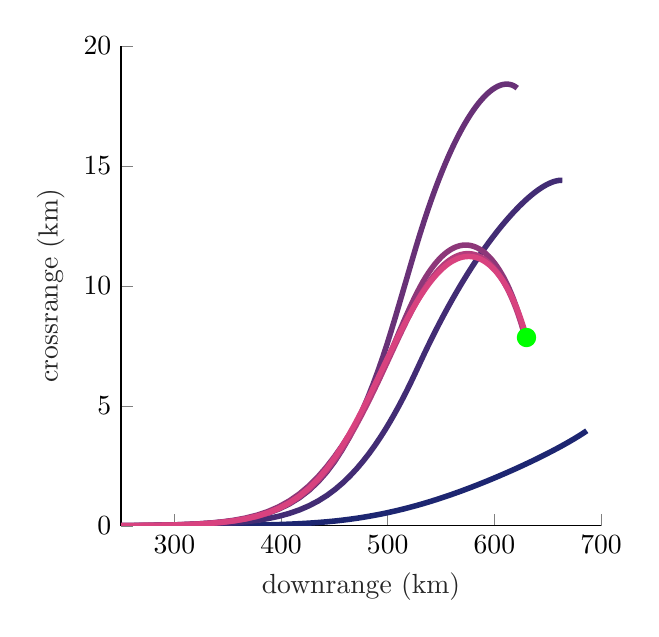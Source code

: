 % This file was created by matlab2tikz.
%
%The latest updates can be retrieved from
%  http://www.mathworks.com/matlabcentral/fileexchange/22022-matlab2tikz-matlab2tikz
%where you can also make suggestions and rate matlab2tikz.
%
\definecolor{mycolor1}{rgb}{0.114,0.149,0.443}%
\definecolor{mycolor2}{rgb}{0.26,0.171,0.454}%
\definecolor{mycolor3}{rgb}{0.407,0.193,0.465}%
\definecolor{mycolor4}{rgb}{0.554,0.215,0.476}%
\definecolor{mycolor5}{rgb}{0.701,0.237,0.488}%
\definecolor{mycolor6}{rgb}{0.847,0.259,0.499}%
%
\begin{tikzpicture}

\begin{axis}[%
width=2.4in,
height=2.4in,
at={(1.011in,0.642in)},
scale only axis,
xmin=250,
xmax=700,
xlabel style={font=\color{white!15!black}},
xlabel={downrange (km)},
ymin=0,
ymax=20,
ylabel style={font=\color{white!15!black}},
ylabel={crossrange (km)},
axis background/.style={fill=white},
axis x line*=bottom,
axis y line*=left
]
\addplot [color=mycolor1, line width=2.0pt, forget plot]
  table[row sep=crcr]{%
0	-0\\
10.876	7.157e-05\\
21.773	7.157e-05\\
32.689	0\\
43.625	7.157e-05\\
54.58	0\\
65.556	0\\
76.55	8.765e-05\\
87.564	7.157e-05\\
98.597	0\\
109.649	0\\
120.719	0\\
131.809	0\\
142.917	0\\
154.043	0\\
165.187	0\\
176.349	5.061e-05\\
187.529	7.157e-05\\
198.725	0.0\\
209.937	0.0\\
221.166	0.0\\
232.408	0.0\\
243.664	0.001\\
254.93	0.001\\
266.204	0.001\\
277.483	0.002\\
288.761	0.002\\
300.031	0.003\\
311.284	0.004\\
322.507	0.006\\
333.682	0.009\\
344.789	0.012\\
355.798	0.016\\
366.676	0.022\\
377.38	0.03\\
387.862	0.04\\
398.07	0.053\\
407.947	0.069\\
417.443	0.089\\
426.514	0.112\\
435.125	0.139\\
443.258	0.169\\
450.91	0.202\\
458.099	0.238\\
464.855	0.276\\
471.211	0.316\\
477.202	0.357\\
482.858	0.4\\
488.21	0.443\\
493.283	0.486\\
498.105	0.53\\
502.697	0.575\\
507.079	0.619\\
511.27	0.663\\
515.288	0.707\\
519.145	0.751\\
522.856	0.795\\
526.433	0.838\\
529.886	0.881\\
533.224	0.924\\
536.456	0.967\\
539.59	1.009\\
542.632	1.051\\
545.589	1.093\\
548.466	1.134\\
551.269	1.175\\
554.001	1.215\\
556.668	1.256\\
559.272	1.296\\
561.818	1.335\\
564.31	1.375\\
566.749	1.414\\
569.139	1.452\\
571.483	1.491\\
573.782	1.529\\
576.04	1.567\\
578.258	1.604\\
580.439	1.642\\
582.583	1.679\\
584.693	1.716\\
586.77	1.752\\
588.816	1.788\\
590.831	1.825\\
592.818	1.86\\
594.776	1.896\\
596.707	1.932\\
598.612	1.967\\
600.491	2.002\\
602.346	2.037\\
604.178	2.071\\
605.985	2.106\\
607.771	2.14\\
609.534	2.174\\
611.275	2.207\\
612.996	2.241\\
614.695	2.274\\
616.375	2.308\\
618.034	2.341\\
619.674	2.373\\
621.294	2.406\\
622.896	2.438\\
624.478	2.471\\
626.042	2.503\\
627.587	2.535\\
629.115	2.566\\
630.624	2.598\\
632.115	2.629\\
633.588	2.66\\
635.044	2.691\\
636.483	2.722\\
637.904	2.752\\
639.308	2.783\\
640.695	2.813\\
642.065	2.843\\
643.419	2.873\\
644.756	2.902\\
646.077	2.932\\
647.381	2.961\\
648.67	2.99\\
649.942	3.019\\
651.199	3.048\\
652.439	3.076\\
653.664	3.104\\
654.873	3.132\\
656.066	3.16\\
657.244	3.188\\
658.405	3.215\\
659.552	3.243\\
660.682	3.27\\
661.797	3.297\\
662.896	3.323\\
663.979	3.35\\
665.047	3.376\\
666.099	3.402\\
667.135	3.428\\
668.155	3.454\\
669.16	3.479\\
670.149	3.504\\
671.122	3.529\\
672.08	3.554\\
673.022	3.579\\
673.948	3.603\\
674.858	3.627\\
675.752	3.651\\
676.631	3.675\\
677.493	3.698\\
678.34	3.721\\
679.171	3.744\\
679.987	3.767\\
680.786	3.789\\
681.57	3.811\\
682.339	3.833\\
683.091	3.855\\
683.828	3.876\\
684.55	3.898\\
685.255	3.918\\
685.946	3.939\\
686.621	3.96\\
};
\addplot [color=mycolor2, line width=2.0pt, forget plot]
  table[row sep=crcr]{%
0	-0\\
10.876	0\\
21.773	8.765e-05\\
32.689	0\\
43.625	8.765e-05\\
54.58	0\\
65.556	0\\
76.55	0.0\\
87.564	7.157e-05\\
98.597	5.061e-05\\
109.649	7.157e-05\\
120.719	8.765e-05\\
131.809	7.157e-05\\
142.917	0.0\\
154.043	0.0\\
165.187	0.0\\
176.349	0.0\\
187.529	0.001\\
198.725	0.001\\
209.937	0.001\\
221.165	0.002\\
232.408	0.003\\
243.663	0.004\\
254.93	0.005\\
266.204	0.008\\
277.483	0.011\\
288.761	0.016\\
300.031	0.023\\
311.283	0.032\\
322.505	0.046\\
333.679	0.064\\
344.785	0.089\\
355.792	0.122\\
366.668	0.167\\
377.368	0.226\\
387.844	0.302\\
398.043	0.399\\
407.908	0.519\\
417.387	0.666\\
426.433	0.839\\
435.012	1.04\\
443.103	1.266\\
450.705	1.517\\
457.837	1.787\\
464.531	2.073\\
470.821	2.373\\
476.74	2.683\\
482.319	3.0\\
487.588	3.323\\
492.574	3.65\\
497.303	3.978\\
501.797	4.308\\
506.077	4.639\\
510.162	4.968\\
514.069	5.297\\
517.812	5.624\\
521.406	5.948\\
524.862	6.271\\
528.192	6.587\\
531.405	6.894\\
534.51	7.188\\
537.516	7.467\\
540.43	7.732\\
543.257	7.985\\
546.004	8.226\\
548.675	8.456\\
551.276	8.676\\
553.811	8.887\\
556.282	9.089\\
558.695	9.283\\
561.052	9.469\\
563.356	9.648\\
565.61	9.821\\
567.817	9.987\\
569.978	10.147\\
572.096	10.301\\
574.172	10.45\\
576.209	10.594\\
578.208	10.733\\
580.171	10.868\\
582.099	10.998\\
583.994	11.124\\
585.856	11.246\\
587.687	11.365\\
589.489	11.479\\
591.261	11.59\\
593.005	11.698\\
594.722	11.803\\
596.413	11.904\\
598.079	12.003\\
599.719	12.098\\
601.335	12.191\\
602.928	12.281\\
604.499	12.369\\
606.046	12.454\\
607.572	12.536\\
609.077	12.616\\
610.561	12.694\\
612.024	12.769\\
613.468	12.843\\
614.892	12.914\\
616.297	12.983\\
617.682	13.05\\
619.05	13.115\\
620.398	13.178\\
621.729	13.239\\
623.042	13.299\\
624.338	13.356\\
625.616	13.412\\
626.877	13.466\\
628.121	13.518\\
629.348	13.568\\
630.559	13.617\\
631.753	13.664\\
632.93	13.709\\
634.091	13.753\\
635.237	13.795\\
636.366	13.836\\
637.479	13.875\\
638.576	13.912\\
639.658	13.948\\
640.723	13.983\\
641.773	14.016\\
642.808	14.047\\
643.827	14.077\\
644.83	14.106\\
645.818	14.133\\
646.791	14.159\\
647.748	14.183\\
648.69	14.206\\
649.616	14.227\\
650.527	14.248\\
651.423	14.267\\
652.304	14.284\\
653.169	14.3\\
654.02	14.315\\
654.855	14.329\\
655.675	14.341\\
656.48	14.352\\
657.27	14.362\\
658.045	14.37\\
658.804	14.378\\
659.549	14.384\\
660.279	14.389\\
660.995	14.393\\
661.695	14.395\\
662.381	14.397\\
663.052	14.397\\
663.709	14.396\\
};
\addplot [color=mycolor3, line width=2.0pt, forget plot]
  table[row sep=crcr]{%
0	-0\\
10.876	5.061e-05\\
21.773	0\\
32.689	0\\
43.625	0\\
54.58	0\\
65.556	0\\
76.55	7.157e-05\\
87.564	0\\
98.597	0\\
109.649	0\\
120.719	7.157e-05\\
131.809	7.157e-05\\
142.917	0.0\\
154.043	0.0\\
165.187	0.0\\
176.349	0.001\\
187.528	0.001\\
198.725	0.001\\
209.937	0.002\\
221.165	0.003\\
232.408	0.004\\
243.663	0.006\\
254.929	0.009\\
266.203	0.014\\
277.482	0.02\\
288.759	0.028\\
300.028	0.04\\
311.28	0.057\\
322.5	0.08\\
333.673	0.111\\
344.775	0.155\\
355.778	0.213\\
366.647	0.292\\
377.338	0.395\\
387.8	0.529\\
397.978	0.7\\
407.813	0.912\\
417.248	1.171\\
426.234	1.478\\
434.732	1.835\\
442.72	2.237\\
450.199	2.681\\
457.196	3.16\\
463.743	3.668\\
469.872	4.197\\
475.614	4.743\\
481.003	5.302\\
486.067	5.87\\
490.834	6.443\\
495.332	7.018\\
499.583	7.594\\
503.61	8.168\\
507.432	8.732\\
511.07	9.279\\
514.538	9.804\\
517.852	10.306\\
521.024	10.788\\
524.066	11.248\\
526.989	11.683\\
529.802	12.092\\
532.514	12.474\\
535.133	12.832\\
537.663	13.168\\
540.112	13.483\\
542.485	13.779\\
544.786	14.058\\
547.02	14.321\\
549.191	14.569\\
551.302	14.803\\
553.356	15.024\\
555.358	15.233\\
557.309	15.43\\
559.211	15.618\\
561.069	15.795\\
562.882	15.963\\
564.654	16.122\\
566.386	16.273\\
568.08	16.416\\
569.737	16.551\\
571.36	16.68\\
572.948	16.802\\
574.505	16.918\\
576.029	17.027\\
577.524	17.131\\
578.989	17.229\\
580.426	17.322\\
581.836	17.41\\
583.219	17.493\\
584.576	17.571\\
585.908	17.645\\
587.216	17.715\\
588.499	17.78\\
589.76	17.842\\
590.998	17.899\\
592.214	17.953\\
593.408	18.004\\
594.581	18.051\\
595.733	18.094\\
596.865	18.134\\
597.977	18.172\\
599.069	18.206\\
600.142	18.237\\
601.196	18.265\\
602.231	18.29\\
603.249	18.313\\
604.248	18.333\\
605.229	18.35\\
606.193	18.365\\
607.139	18.377\\
608.068	18.387\\
608.98	18.395\\
609.876	18.4\\
610.755	18.403\\
611.618	18.404\\
612.464	18.402\\
613.294	18.399\\
614.109	18.394\\
614.908	18.386\\
615.691	18.377\\
616.458	18.366\\
617.211	18.352\\
617.948	18.338\\
618.67	18.321\\
619.377	18.302\\
620.07	18.282\\
620.747	18.26\\
621.41	18.237\\
};
\addplot [color=mycolor4, line width=2.0pt, forget plot]
  table[row sep=crcr]{%
0	-0\\
10.876	0\\
21.773	0\\
32.689	5.061e-05\\
43.625	8.765e-05\\
54.58	0\\
65.556	0\\
76.55	0\\
87.564	0\\
98.597	0\\
109.649	0\\
120.719	0\\
131.809	7.157e-05\\
142.917	7.157e-05\\
154.043	0.0\\
165.187	0.0\\
176.349	0.0\\
187.529	0.001\\
198.725	0.001\\
209.937	0.001\\
221.165	0.002\\
232.408	0.003\\
243.663	0.005\\
254.929	0.008\\
266.204	0.012\\
277.482	0.018\\
288.759	0.026\\
300.028	0.038\\
311.28	0.056\\
322.5	0.081\\
333.672	0.115\\
344.773	0.164\\
355.774	0.231\\
366.64	0.321\\
377.326	0.441\\
387.781	0.596\\
397.948	0.793\\
407.768	1.036\\
417.181	1.327\\
426.139	1.663\\
434.601	2.039\\
442.547	2.446\\
449.985	2.874\\
456.942	3.313\\
463.453	3.759\\
469.551	4.207\\
475.269	4.656\\
480.64	5.104\\
485.694	5.549\\
490.461	5.99\\
494.968	6.426\\
499.237	6.857\\
503.291	7.282\\
507.15	7.692\\
510.832	8.082\\
514.353	8.446\\
517.727	8.787\\
520.966	9.105\\
524.081	9.402\\
527.082	9.674\\
529.979	9.922\\
532.778	10.147\\
535.487	10.349\\
538.112	10.531\\
540.658	10.695\\
543.13	10.842\\
545.532	10.974\\
547.87	11.091\\
550.145	11.196\\
552.363	11.288\\
554.524	11.369\\
556.634	11.439\\
558.693	11.5\\
560.704	11.551\\
562.67	11.594\\
564.592	11.629\\
566.472	11.656\\
568.312	11.677\\
570.113	11.69\\
571.878	11.697\\
573.606	11.698\\
575.3	11.694\\
576.96	11.684\\
578.588	11.669\\
580.185	11.649\\
581.751	11.625\\
583.288	11.596\\
584.796	11.563\\
586.276	11.526\\
587.728	11.486\\
589.154	11.441\\
590.554	11.394\\
591.929	11.342\\
593.279	11.288\\
594.604	11.231\\
595.905	11.17\\
597.183	11.107\\
598.438	11.041\\
599.671	10.973\\
600.881	10.902\\
602.069	10.829\\
603.236	10.753\\
604.382	10.675\\
605.506	10.595\\
606.61	10.513\\
607.694	10.429\\
608.758	10.344\\
609.801	10.256\\
610.825	10.166\\
611.83	10.075\\
612.815	9.983\\
613.781	9.889\\
614.728	9.793\\
615.657	9.696\\
616.567	9.597\\
617.459	9.498\\
618.332	9.397\\
619.188	9.294\\
620.025	9.191\\
620.845	9.087\\
621.647	8.982\\
622.431	8.875\\
623.198	8.768\\
623.948	8.66\\
624.681	8.552\\
625.397	8.442\\
626.096	8.332\\
626.779	8.221\\
};
\addplot [color=mycolor5, line width=2.0pt, forget plot]
  table[row sep=crcr]{%
0	-0\\
10.876	5.061e-05\\
21.773	0\\
32.689	0\\
43.625	7.157e-05\\
54.58	0\\
65.556	0\\
76.55	0\\
87.564	8.765e-05\\
98.597	0\\
109.649	0\\
120.719	0\\
131.809	5.061e-05\\
142.917	8.765e-05\\
154.043	0.0\\
165.187	0.0\\
176.349	0.0\\
187.529	0.001\\
198.725	0.001\\
209.937	0.001\\
221.165	0.002\\
232.408	0.003\\
243.663	0.005\\
254.93	0.007\\
266.204	0.01\\
277.482	0.015\\
288.76	0.023\\
300.029	0.033\\
311.281	0.049\\
322.502	0.071\\
333.674	0.101\\
344.777	0.144\\
355.781	0.204\\
366.649	0.284\\
377.34	0.392\\
387.801	0.533\\
397.977	0.713\\
407.809	0.938\\
417.24	1.21\\
426.219	1.53\\
434.708	1.896\\
442.685	2.302\\
450.153	2.739\\
457.141	3.198\\
463.681	3.669\\
469.806	4.145\\
475.55	4.62\\
480.946	5.088\\
486.024	5.546\\
490.813	5.989\\
495.341	6.417\\
499.631	6.827\\
503.706	7.219\\
507.585	7.59\\
511.285	7.94\\
514.824	8.268\\
518.214	8.575\\
521.469	8.86\\
524.599	9.124\\
527.615	9.367\\
530.524	9.591\\
533.336	9.796\\
536.057	9.984\\
538.693	10.155\\
541.25	10.311\\
543.733	10.453\\
546.147	10.581\\
548.496	10.697\\
550.784	10.8\\
553.013	10.893\\
555.188	10.975\\
557.311	11.048\\
559.385	11.111\\
561.412	11.165\\
563.393	11.212\\
565.332	11.25\\
567.23	11.281\\
569.089	11.306\\
570.91	11.323\\
572.695	11.334\\
574.445	11.34\\
576.161	11.339\\
577.845	11.333\\
579.497	11.322\\
581.119	11.306\\
582.711	11.286\\
584.274	11.26\\
585.809	11.231\\
587.318	11.197\\
588.799	11.159\\
590.255	11.117\\
591.685	11.072\\
593.091	11.023\\
594.472	10.971\\
595.83	10.915\\
597.165	10.856\\
598.476	10.794\\
599.765	10.729\\
601.032	10.661\\
602.277	10.591\\
603.501	10.518\\
604.704	10.442\\
605.885	10.364\\
607.047	10.283\\
608.187	10.2\\
609.308	10.115\\
610.408	10.027\\
611.489	9.938\\
612.551	9.846\\
613.593	9.753\\
614.615	9.657\\
615.619	9.56\\
616.604	9.461\\
617.57	9.36\\
618.517	9.258\\
619.446	9.154\\
620.356	9.049\\
621.248	8.942\\
622.122	8.834\\
622.978	8.724\\
623.815	8.613\\
624.635	8.501\\
625.437	8.388\\
626.221	8.274\\
626.988	8.158\\
627.737	8.042\\
628.469	7.925\\
629.183	7.807\\
629.88	7.688\\
630.561	7.569\\
};
\addplot [color=mycolor6, line width=2.0pt, forget plot]
  table[row sep=crcr]{%
0	-0\\
10.876	0\\
21.773	0\\
32.689	0\\
43.625	5.061e-05\\
54.58	0\\
65.556	0\\
76.55	0\\
87.564	0\\
98.597	0\\
109.649	0\\
120.719	0\\
131.809	5.061e-05\\
142.917	5.061e-05\\
154.043	0.0\\
165.187	0.0\\
176.349	0.0\\
187.529	0.001\\
198.725	0.001\\
209.937	0.001\\
221.165	0.002\\
232.408	0.003\\
243.663	0.005\\
254.93	0.007\\
266.204	0.011\\
277.482	0.016\\
288.76	0.023\\
300.029	0.034\\
311.281	0.05\\
322.501	0.072\\
333.674	0.104\\
344.776	0.148\\
355.78	0.208\\
366.648	0.291\\
377.337	0.401\\
387.798	0.545\\
397.972	0.73\\
407.801	0.961\\
417.227	1.242\\
426.2	1.573\\
434.68	1.952\\
442.646	2.372\\
450.101	2.825\\
457.075	3.3\\
463.599	3.786\\
469.707	4.275\\
475.433	4.76\\
480.81	5.234\\
485.869	5.693\\
490.639	6.134\\
495.147	6.553\\
499.418	6.951\\
503.473	7.325\\
507.332	7.676\\
511.014	8.004\\
514.534	8.31\\
517.905	8.594\\
521.141	8.857\\
524.252	9.101\\
527.248	9.326\\
530.139	9.534\\
532.931	9.725\\
535.632	9.9\\
538.249	10.061\\
540.787	10.208\\
543.252	10.342\\
545.647	10.463\\
547.977	10.574\\
550.246	10.673\\
552.458	10.763\\
554.615	10.843\\
556.72	10.914\\
558.777	10.976\\
560.787	11.03\\
562.752	11.077\\
564.675	11.117\\
566.558	11.15\\
568.401	11.176\\
570.208	11.196\\
571.978	11.211\\
573.715	11.22\\
575.418	11.223\\
577.089	11.222\\
578.729	11.216\\
580.339	11.205\\
581.92	11.189\\
583.473	11.17\\
584.998	11.146\\
586.497	11.119\\
587.97	11.088\\
589.418	11.053\\
590.841	11.015\\
592.24	10.973\\
593.615	10.929\\
594.967	10.881\\
596.297	10.83\\
597.604	10.776\\
598.889	10.72\\
600.153	10.661\\
601.396	10.599\\
602.619	10.535\\
603.82	10.468\\
605.002	10.399\\
606.163	10.328\\
607.305	10.255\\
608.428	10.179\\
609.531	10.102\\
610.615	10.022\\
611.68	9.94\\
612.727	9.857\\
613.755	9.772\\
614.765	9.685\\
615.757	9.596\\
616.73	9.506\\
617.686	9.414\\
618.624	9.32\\
619.544	9.225\\
620.446	9.129\\
621.331	9.031\\
622.199	8.932\\
623.049	8.832\\
623.882	8.73\\
624.698	8.628\\
625.497	8.524\\
626.279	8.419\\
627.044	8.313\\
627.792	8.206\\
628.523	8.099\\
629.238	7.99\\
629.937	7.881\\
630.618	7.771\\
631.284	7.66\\
};
\addplot [color=green, draw=none, mark size=3.3pt, mark=*, mark options={solid, green}, forget plot]
  table[row sep=crcr]{%
630.124	7.846\\
};
\end{axis}
\end{tikzpicture}%